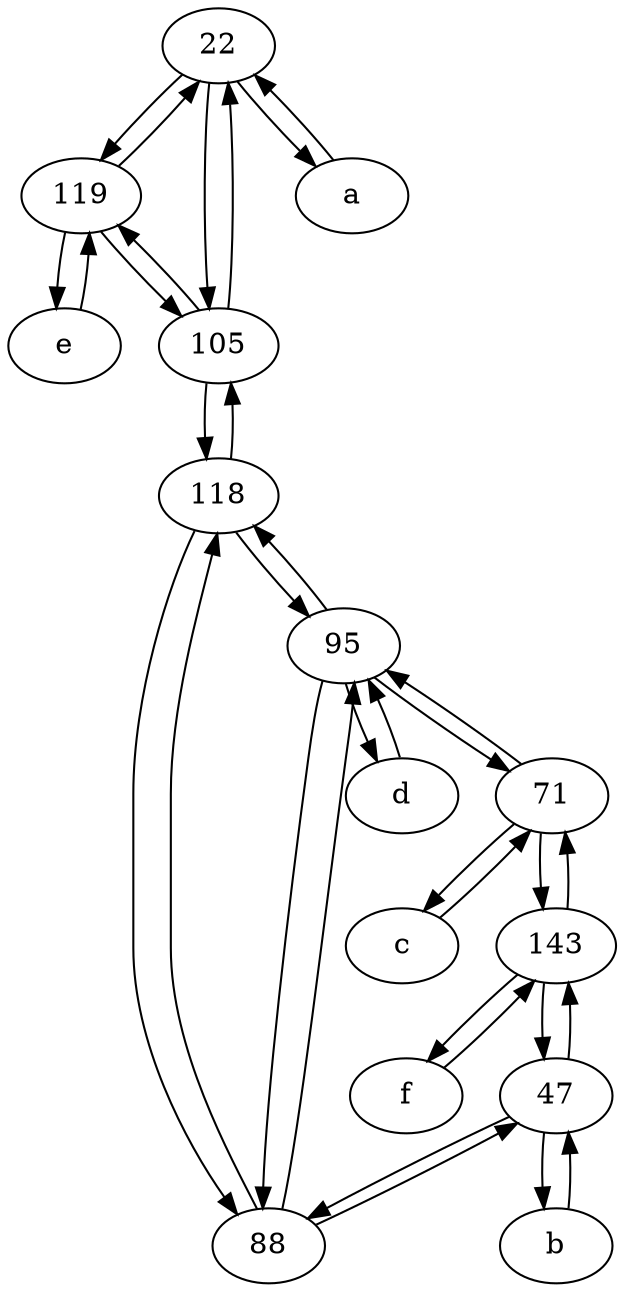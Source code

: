 digraph  {
	22;
	118;
	f [pos="15,45!"];
	c [pos="20,10!"];
	143;
	95;
	119;
	e [pos="30,50!"];
	47;
	d [pos="20,30!"];
	105;
	88;
	71;
	a [pos="40,10!"];
	b [pos="50,20!"];
	95 -> 88;
	118 -> 95;
	105 -> 22;
	95 -> 71;
	e -> 119;
	105 -> 119;
	88 -> 95;
	119 -> e;
	71 -> 143;
	88 -> 47;
	119 -> 105;
	105 -> 118;
	22 -> 119;
	95 -> d;
	71 -> 95;
	d -> 95;
	47 -> 88;
	c -> 71;
	143 -> 47;
	f -> 143;
	a -> 22;
	22 -> 105;
	95 -> 118;
	47 -> 143;
	b -> 47;
	118 -> 88;
	119 -> 22;
	143 -> f;
	22 -> a;
	88 -> 118;
	47 -> b;
	143 -> 71;
	71 -> c;
	118 -> 105;

	}